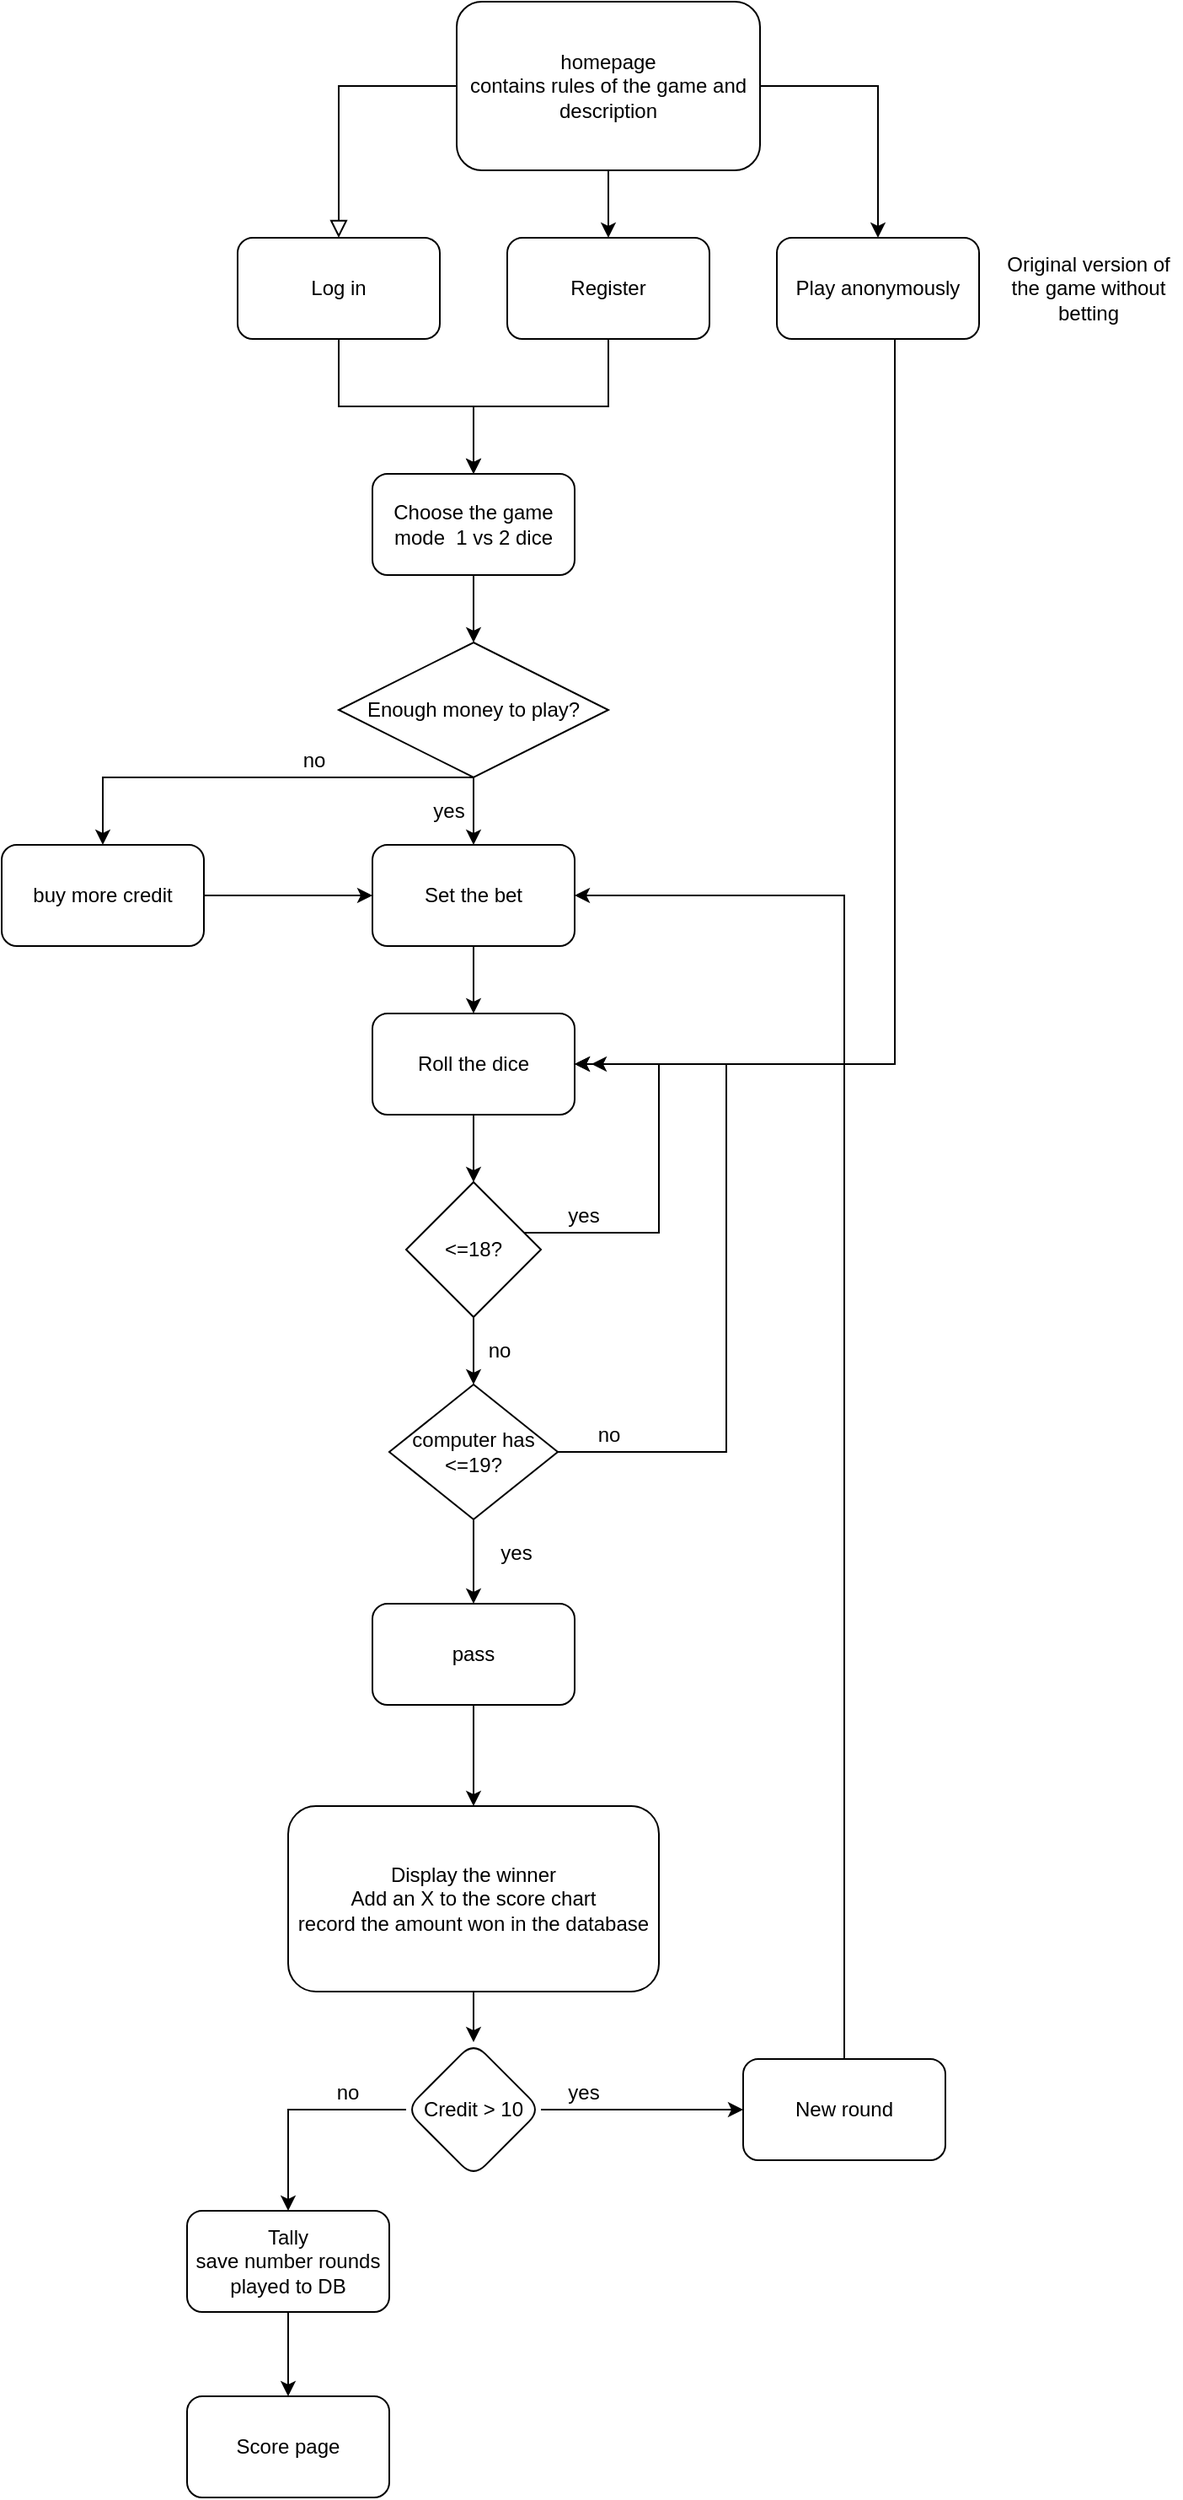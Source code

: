 <mxfile version="14.6.1" type="device"><diagram id="C5RBs43oDa-KdzZeNtuy" name="Page-1"><mxGraphModel dx="1186" dy="521" grid="1" gridSize="10" guides="1" tooltips="1" connect="1" arrows="1" fold="1" page="1" pageScale="1" pageWidth="827" pageHeight="1169" math="0" shadow="0"><root><mxCell id="WIyWlLk6GJQsqaUBKTNV-0"/><mxCell id="WIyWlLk6GJQsqaUBKTNV-1" parent="WIyWlLk6GJQsqaUBKTNV-0"/><mxCell id="WIyWlLk6GJQsqaUBKTNV-2" value="" style="rounded=0;html=1;jettySize=auto;orthogonalLoop=1;fontSize=11;endArrow=block;endFill=0;endSize=8;strokeWidth=1;shadow=0;labelBackgroundColor=none;edgeStyle=orthogonalEdgeStyle;entryX=0.5;entryY=0;entryDx=0;entryDy=0;" parent="WIyWlLk6GJQsqaUBKTNV-1" source="WIyWlLk6GJQsqaUBKTNV-3" target="hsp59_0sBwlFBIiTduRk-3" edge="1"><mxGeometry relative="1" as="geometry"><mxPoint x="300" y="190" as="targetPoint"/></mxGeometry></mxCell><mxCell id="hsp59_0sBwlFBIiTduRk-2" value="" style="edgeStyle=orthogonalEdgeStyle;rounded=0;orthogonalLoop=1;jettySize=auto;html=1;" edge="1" parent="WIyWlLk6GJQsqaUBKTNV-1" source="WIyWlLk6GJQsqaUBKTNV-3" target="hsp59_0sBwlFBIiTduRk-1"><mxGeometry relative="1" as="geometry"/></mxCell><mxCell id="hsp59_0sBwlFBIiTduRk-6" value="" style="edgeStyle=orthogonalEdgeStyle;rounded=0;orthogonalLoop=1;jettySize=auto;html=1;" edge="1" parent="WIyWlLk6GJQsqaUBKTNV-1" source="WIyWlLk6GJQsqaUBKTNV-3" target="hsp59_0sBwlFBIiTduRk-5"><mxGeometry relative="1" as="geometry"/></mxCell><mxCell id="WIyWlLk6GJQsqaUBKTNV-3" value="homepage&lt;br&gt;contains rules of the game and description" style="rounded=1;whiteSpace=wrap;html=1;fontSize=12;glass=0;strokeWidth=1;shadow=0;" parent="WIyWlLk6GJQsqaUBKTNV-1" vertex="1"><mxGeometry x="370" y="20" width="180" height="100" as="geometry"/></mxCell><mxCell id="hsp59_0sBwlFBIiTduRk-62" value="" style="edgeStyle=orthogonalEdgeStyle;rounded=0;orthogonalLoop=1;jettySize=auto;html=1;entryX=1;entryY=0.5;entryDx=0;entryDy=0;" edge="1" parent="WIyWlLk6GJQsqaUBKTNV-1" source="hsp59_0sBwlFBIiTduRk-1" target="hsp59_0sBwlFBIiTduRk-18"><mxGeometry relative="1" as="geometry"><mxPoint x="620" y="300" as="targetPoint"/><Array as="points"><mxPoint x="630" y="650"/></Array></mxGeometry></mxCell><mxCell id="hsp59_0sBwlFBIiTduRk-1" value="Play anonymously" style="whiteSpace=wrap;html=1;rounded=1;shadow=0;strokeWidth=1;glass=0;" vertex="1" parent="WIyWlLk6GJQsqaUBKTNV-1"><mxGeometry x="560" y="160" width="120" height="60" as="geometry"/></mxCell><mxCell id="hsp59_0sBwlFBIiTduRk-8" value="" style="edgeStyle=orthogonalEdgeStyle;rounded=0;orthogonalLoop=1;jettySize=auto;html=1;entryX=0.5;entryY=0;entryDx=0;entryDy=0;" edge="1" parent="WIyWlLk6GJQsqaUBKTNV-1" source="hsp59_0sBwlFBIiTduRk-3" target="hsp59_0sBwlFBIiTduRk-20"><mxGeometry relative="1" as="geometry"><mxPoint x="530" y="290" as="targetPoint"/></mxGeometry></mxCell><mxCell id="hsp59_0sBwlFBIiTduRk-3" value="Log in" style="rounded=1;whiteSpace=wrap;html=1;" vertex="1" parent="WIyWlLk6GJQsqaUBKTNV-1"><mxGeometry x="240" y="160" width="120" height="60" as="geometry"/></mxCell><mxCell id="hsp59_0sBwlFBIiTduRk-4" value="Original version of the game without betting" style="text;html=1;strokeColor=none;fillColor=none;align=center;verticalAlign=middle;whiteSpace=wrap;rounded=0;" vertex="1" parent="WIyWlLk6GJQsqaUBKTNV-1"><mxGeometry x="690" y="160" width="110" height="60" as="geometry"/></mxCell><mxCell id="hsp59_0sBwlFBIiTduRk-9" value="" style="edgeStyle=orthogonalEdgeStyle;rounded=0;orthogonalLoop=1;jettySize=auto;html=1;entryX=0.5;entryY=0;entryDx=0;entryDy=0;" edge="1" parent="WIyWlLk6GJQsqaUBKTNV-1" source="hsp59_0sBwlFBIiTduRk-5" target="hsp59_0sBwlFBIiTduRk-20"><mxGeometry relative="1" as="geometry"/></mxCell><mxCell id="hsp59_0sBwlFBIiTduRk-5" value="Register" style="rounded=1;whiteSpace=wrap;html=1;" vertex="1" parent="WIyWlLk6GJQsqaUBKTNV-1"><mxGeometry x="400" y="160" width="120" height="60" as="geometry"/></mxCell><mxCell id="hsp59_0sBwlFBIiTduRk-14" value="" style="edgeStyle=orthogonalEdgeStyle;rounded=0;orthogonalLoop=1;jettySize=auto;html=1;" edge="1" parent="WIyWlLk6GJQsqaUBKTNV-1" source="hsp59_0sBwlFBIiTduRk-7" target="hsp59_0sBwlFBIiTduRk-11"><mxGeometry relative="1" as="geometry"/></mxCell><mxCell id="hsp59_0sBwlFBIiTduRk-7" value="Enough money to play?" style="rhombus;whiteSpace=wrap;html=1;" vertex="1" parent="WIyWlLk6GJQsqaUBKTNV-1"><mxGeometry x="300" y="400" width="160" height="80" as="geometry"/></mxCell><mxCell id="hsp59_0sBwlFBIiTduRk-19" value="" style="edgeStyle=orthogonalEdgeStyle;rounded=0;orthogonalLoop=1;jettySize=auto;html=1;" edge="1" parent="WIyWlLk6GJQsqaUBKTNV-1" source="hsp59_0sBwlFBIiTduRk-11" target="hsp59_0sBwlFBIiTduRk-18"><mxGeometry relative="1" as="geometry"/></mxCell><mxCell id="hsp59_0sBwlFBIiTduRk-11" value="Set the bet" style="rounded=1;whiteSpace=wrap;html=1;" vertex="1" parent="WIyWlLk6GJQsqaUBKTNV-1"><mxGeometry x="320" y="520" width="120" height="60" as="geometry"/></mxCell><mxCell id="hsp59_0sBwlFBIiTduRk-17" value="" style="edgeStyle=orthogonalEdgeStyle;rounded=0;orthogonalLoop=1;jettySize=auto;html=1;" edge="1" parent="WIyWlLk6GJQsqaUBKTNV-1" source="hsp59_0sBwlFBIiTduRk-15" target="hsp59_0sBwlFBIiTduRk-11"><mxGeometry relative="1" as="geometry"/></mxCell><mxCell id="hsp59_0sBwlFBIiTduRk-15" value="buy more credit" style="rounded=1;whiteSpace=wrap;html=1;" vertex="1" parent="WIyWlLk6GJQsqaUBKTNV-1"><mxGeometry x="100" y="520" width="120" height="60" as="geometry"/></mxCell><mxCell id="hsp59_0sBwlFBIiTduRk-16" value="" style="edgeStyle=orthogonalEdgeStyle;rounded=0;orthogonalLoop=1;jettySize=auto;html=1;entryX=0.5;entryY=0;entryDx=0;entryDy=0;exitX=0.5;exitY=1;exitDx=0;exitDy=0;" edge="1" parent="WIyWlLk6GJQsqaUBKTNV-1" source="hsp59_0sBwlFBIiTduRk-7" target="hsp59_0sBwlFBIiTduRk-15"><mxGeometry relative="1" as="geometry"><mxPoint x="320" y="475" as="sourcePoint"/><mxPoint x="-90" y="530" as="targetPoint"/><Array as="points"><mxPoint x="160" y="480"/></Array></mxGeometry></mxCell><mxCell id="hsp59_0sBwlFBIiTduRk-23" value="" style="edgeStyle=orthogonalEdgeStyle;rounded=0;orthogonalLoop=1;jettySize=auto;html=1;entryX=0.5;entryY=0;entryDx=0;entryDy=0;" edge="1" parent="WIyWlLk6GJQsqaUBKTNV-1" source="hsp59_0sBwlFBIiTduRk-18" target="hsp59_0sBwlFBIiTduRk-24"><mxGeometry relative="1" as="geometry"/></mxCell><mxCell id="hsp59_0sBwlFBIiTduRk-18" value="Roll the dice" style="rounded=1;whiteSpace=wrap;html=1;" vertex="1" parent="WIyWlLk6GJQsqaUBKTNV-1"><mxGeometry x="320" y="620" width="120" height="60" as="geometry"/></mxCell><mxCell id="hsp59_0sBwlFBIiTduRk-21" value="" style="edgeStyle=orthogonalEdgeStyle;rounded=0;orthogonalLoop=1;jettySize=auto;html=1;" edge="1" parent="WIyWlLk6GJQsqaUBKTNV-1" source="hsp59_0sBwlFBIiTduRk-20" target="hsp59_0sBwlFBIiTduRk-7"><mxGeometry relative="1" as="geometry"/></mxCell><mxCell id="hsp59_0sBwlFBIiTduRk-20" value="Choose the game mode&amp;nbsp; 1 vs 2 dice" style="rounded=1;whiteSpace=wrap;html=1;" vertex="1" parent="WIyWlLk6GJQsqaUBKTNV-1"><mxGeometry x="320" y="300" width="120" height="60" as="geometry"/></mxCell><mxCell id="hsp59_0sBwlFBIiTduRk-25" value="" style="edgeStyle=orthogonalEdgeStyle;rounded=0;orthogonalLoop=1;jettySize=auto;html=1;entryX=1;entryY=0.5;entryDx=0;entryDy=0;" edge="1" parent="WIyWlLk6GJQsqaUBKTNV-1" source="hsp59_0sBwlFBIiTduRk-24" target="hsp59_0sBwlFBIiTduRk-18"><mxGeometry relative="1" as="geometry"><Array as="points"><mxPoint x="490" y="750"/><mxPoint x="490" y="650"/></Array></mxGeometry></mxCell><mxCell id="hsp59_0sBwlFBIiTduRk-28" value="" style="edgeStyle=orthogonalEdgeStyle;rounded=0;orthogonalLoop=1;jettySize=auto;html=1;" edge="1" parent="WIyWlLk6GJQsqaUBKTNV-1" source="hsp59_0sBwlFBIiTduRk-24" target="hsp59_0sBwlFBIiTduRk-27"><mxGeometry relative="1" as="geometry"/></mxCell><mxCell id="hsp59_0sBwlFBIiTduRk-24" value="&amp;lt;=18?" style="rhombus;whiteSpace=wrap;html=1;" vertex="1" parent="WIyWlLk6GJQsqaUBKTNV-1"><mxGeometry x="340" y="720" width="80" height="80" as="geometry"/></mxCell><mxCell id="hsp59_0sBwlFBIiTduRk-26" value="yes" style="text;html=1;align=center;verticalAlign=middle;resizable=0;points=[];autosize=1;strokeColor=none;" vertex="1" parent="WIyWlLk6GJQsqaUBKTNV-1"><mxGeometry x="430" y="730" width="30" height="20" as="geometry"/></mxCell><mxCell id="hsp59_0sBwlFBIiTduRk-31" value="" style="edgeStyle=orthogonalEdgeStyle;rounded=0;orthogonalLoop=1;jettySize=auto;html=1;entryX=0.5;entryY=0;entryDx=0;entryDy=0;" edge="1" parent="WIyWlLk6GJQsqaUBKTNV-1" source="hsp59_0sBwlFBIiTduRk-27" target="hsp59_0sBwlFBIiTduRk-32"><mxGeometry relative="1" as="geometry"><mxPoint x="780" y="780" as="targetPoint"/><Array as="points"/></mxGeometry></mxCell><mxCell id="hsp59_0sBwlFBIiTduRk-35" value="" style="edgeStyle=orthogonalEdgeStyle;rounded=0;orthogonalLoop=1;jettySize=auto;html=1;" edge="1" parent="WIyWlLk6GJQsqaUBKTNV-1" source="hsp59_0sBwlFBIiTduRk-27"><mxGeometry relative="1" as="geometry"><mxPoint x="450" y="650" as="targetPoint"/><Array as="points"><mxPoint x="530" y="650"/></Array></mxGeometry></mxCell><mxCell id="hsp59_0sBwlFBIiTduRk-27" value="computer has &amp;lt;=19?" style="rhombus;whiteSpace=wrap;html=1;" vertex="1" parent="WIyWlLk6GJQsqaUBKTNV-1"><mxGeometry x="330" y="840" width="100" height="80" as="geometry"/></mxCell><mxCell id="hsp59_0sBwlFBIiTduRk-29" value="no" style="text;html=1;align=center;verticalAlign=middle;resizable=0;points=[];autosize=1;strokeColor=none;" vertex="1" parent="WIyWlLk6GJQsqaUBKTNV-1"><mxGeometry x="380" y="810" width="30" height="20" as="geometry"/></mxCell><mxCell id="hsp59_0sBwlFBIiTduRk-58" value="" style="edgeStyle=orthogonalEdgeStyle;rounded=0;orthogonalLoop=1;jettySize=auto;html=1;" edge="1" parent="WIyWlLk6GJQsqaUBKTNV-1" source="hsp59_0sBwlFBIiTduRk-32" target="hsp59_0sBwlFBIiTduRk-57"><mxGeometry relative="1" as="geometry"/></mxCell><mxCell id="hsp59_0sBwlFBIiTduRk-32" value="pass" style="rounded=1;whiteSpace=wrap;html=1;" vertex="1" parent="WIyWlLk6GJQsqaUBKTNV-1"><mxGeometry x="320" y="970" width="120" height="60" as="geometry"/></mxCell><mxCell id="hsp59_0sBwlFBIiTduRk-33" value="yes" style="text;html=1;align=center;verticalAlign=middle;resizable=0;points=[];autosize=1;strokeColor=none;" vertex="1" parent="WIyWlLk6GJQsqaUBKTNV-1"><mxGeometry x="390" y="930" width="30" height="20" as="geometry"/></mxCell><mxCell id="hsp59_0sBwlFBIiTduRk-37" value="no" style="text;html=1;align=center;verticalAlign=middle;resizable=0;points=[];autosize=1;strokeColor=none;" vertex="1" parent="WIyWlLk6GJQsqaUBKTNV-1"><mxGeometry x="445" y="860" width="30" height="20" as="geometry"/></mxCell><mxCell id="hsp59_0sBwlFBIiTduRk-69" value="" style="edgeStyle=orthogonalEdgeStyle;rounded=0;orthogonalLoop=1;jettySize=auto;html=1;" edge="1" parent="WIyWlLk6GJQsqaUBKTNV-1" source="hsp59_0sBwlFBIiTduRk-57" target="hsp59_0sBwlFBIiTduRk-68"><mxGeometry relative="1" as="geometry"/></mxCell><mxCell id="hsp59_0sBwlFBIiTduRk-57" value="Display the winner&lt;br&gt;Add an X to the score chart&lt;br&gt;record the amount won in the database" style="rounded=1;whiteSpace=wrap;html=1;" vertex="1" parent="WIyWlLk6GJQsqaUBKTNV-1"><mxGeometry x="270" y="1090" width="220" height="110" as="geometry"/></mxCell><mxCell id="hsp59_0sBwlFBIiTduRk-59" value="yes" style="text;html=1;align=center;verticalAlign=middle;resizable=0;points=[];autosize=1;strokeColor=none;" vertex="1" parent="WIyWlLk6GJQsqaUBKTNV-1"><mxGeometry x="350" y="490" width="30" height="20" as="geometry"/></mxCell><mxCell id="hsp59_0sBwlFBIiTduRk-60" value="no" style="text;html=1;align=center;verticalAlign=middle;resizable=0;points=[];autosize=1;strokeColor=none;" vertex="1" parent="WIyWlLk6GJQsqaUBKTNV-1"><mxGeometry x="270" y="460" width="30" height="20" as="geometry"/></mxCell><mxCell id="hsp59_0sBwlFBIiTduRk-76" style="edgeStyle=orthogonalEdgeStyle;rounded=0;orthogonalLoop=1;jettySize=auto;html=1;exitX=0.5;exitY=0;exitDx=0;exitDy=0;entryX=1;entryY=0.5;entryDx=0;entryDy=0;" edge="1" parent="WIyWlLk6GJQsqaUBKTNV-1" source="hsp59_0sBwlFBIiTduRk-65" target="hsp59_0sBwlFBIiTduRk-11"><mxGeometry relative="1" as="geometry"><Array as="points"><mxPoint x="600" y="550"/></Array></mxGeometry></mxCell><mxCell id="hsp59_0sBwlFBIiTduRk-65" value="New round" style="whiteSpace=wrap;html=1;rounded=1;" vertex="1" parent="WIyWlLk6GJQsqaUBKTNV-1"><mxGeometry x="540" y="1240" width="120" height="60" as="geometry"/></mxCell><mxCell id="hsp59_0sBwlFBIiTduRk-75" value="" style="edgeStyle=orthogonalEdgeStyle;rounded=0;orthogonalLoop=1;jettySize=auto;html=1;" edge="1" parent="WIyWlLk6GJQsqaUBKTNV-1" source="hsp59_0sBwlFBIiTduRk-66" target="hsp59_0sBwlFBIiTduRk-74"><mxGeometry relative="1" as="geometry"/></mxCell><mxCell id="hsp59_0sBwlFBIiTduRk-66" value="Tally&lt;br&gt;save number rounds played to DB" style="whiteSpace=wrap;html=1;rounded=1;" vertex="1" parent="WIyWlLk6GJQsqaUBKTNV-1"><mxGeometry x="210" y="1330" width="120" height="60" as="geometry"/></mxCell><mxCell id="hsp59_0sBwlFBIiTduRk-70" style="edgeStyle=orthogonalEdgeStyle;rounded=0;orthogonalLoop=1;jettySize=auto;html=1;exitX=0;exitY=0.5;exitDx=0;exitDy=0;entryX=0.5;entryY=0;entryDx=0;entryDy=0;" edge="1" parent="WIyWlLk6GJQsqaUBKTNV-1" source="hsp59_0sBwlFBIiTduRk-68" target="hsp59_0sBwlFBIiTduRk-66"><mxGeometry relative="1" as="geometry"/></mxCell><mxCell id="hsp59_0sBwlFBIiTduRk-71" style="edgeStyle=orthogonalEdgeStyle;rounded=0;orthogonalLoop=1;jettySize=auto;html=1;exitX=1;exitY=0.5;exitDx=0;exitDy=0;entryX=0;entryY=0.5;entryDx=0;entryDy=0;" edge="1" parent="WIyWlLk6GJQsqaUBKTNV-1" source="hsp59_0sBwlFBIiTduRk-68" target="hsp59_0sBwlFBIiTduRk-65"><mxGeometry relative="1" as="geometry"/></mxCell><mxCell id="hsp59_0sBwlFBIiTduRk-68" value="Credit &amp;gt; 10" style="rhombus;whiteSpace=wrap;html=1;rounded=1;" vertex="1" parent="WIyWlLk6GJQsqaUBKTNV-1"><mxGeometry x="340" y="1230" width="80" height="80" as="geometry"/></mxCell><mxCell id="hsp59_0sBwlFBIiTduRk-72" value="yes" style="text;html=1;align=center;verticalAlign=middle;resizable=0;points=[];autosize=1;strokeColor=none;" vertex="1" parent="WIyWlLk6GJQsqaUBKTNV-1"><mxGeometry x="430" y="1250" width="30" height="20" as="geometry"/></mxCell><mxCell id="hsp59_0sBwlFBIiTduRk-73" value="no" style="text;html=1;align=center;verticalAlign=middle;resizable=0;points=[];autosize=1;strokeColor=none;" vertex="1" parent="WIyWlLk6GJQsqaUBKTNV-1"><mxGeometry x="290" y="1250" width="30" height="20" as="geometry"/></mxCell><mxCell id="hsp59_0sBwlFBIiTduRk-74" value="Score page" style="whiteSpace=wrap;html=1;rounded=1;" vertex="1" parent="WIyWlLk6GJQsqaUBKTNV-1"><mxGeometry x="210" y="1440" width="120" height="60" as="geometry"/></mxCell></root></mxGraphModel></diagram></mxfile>